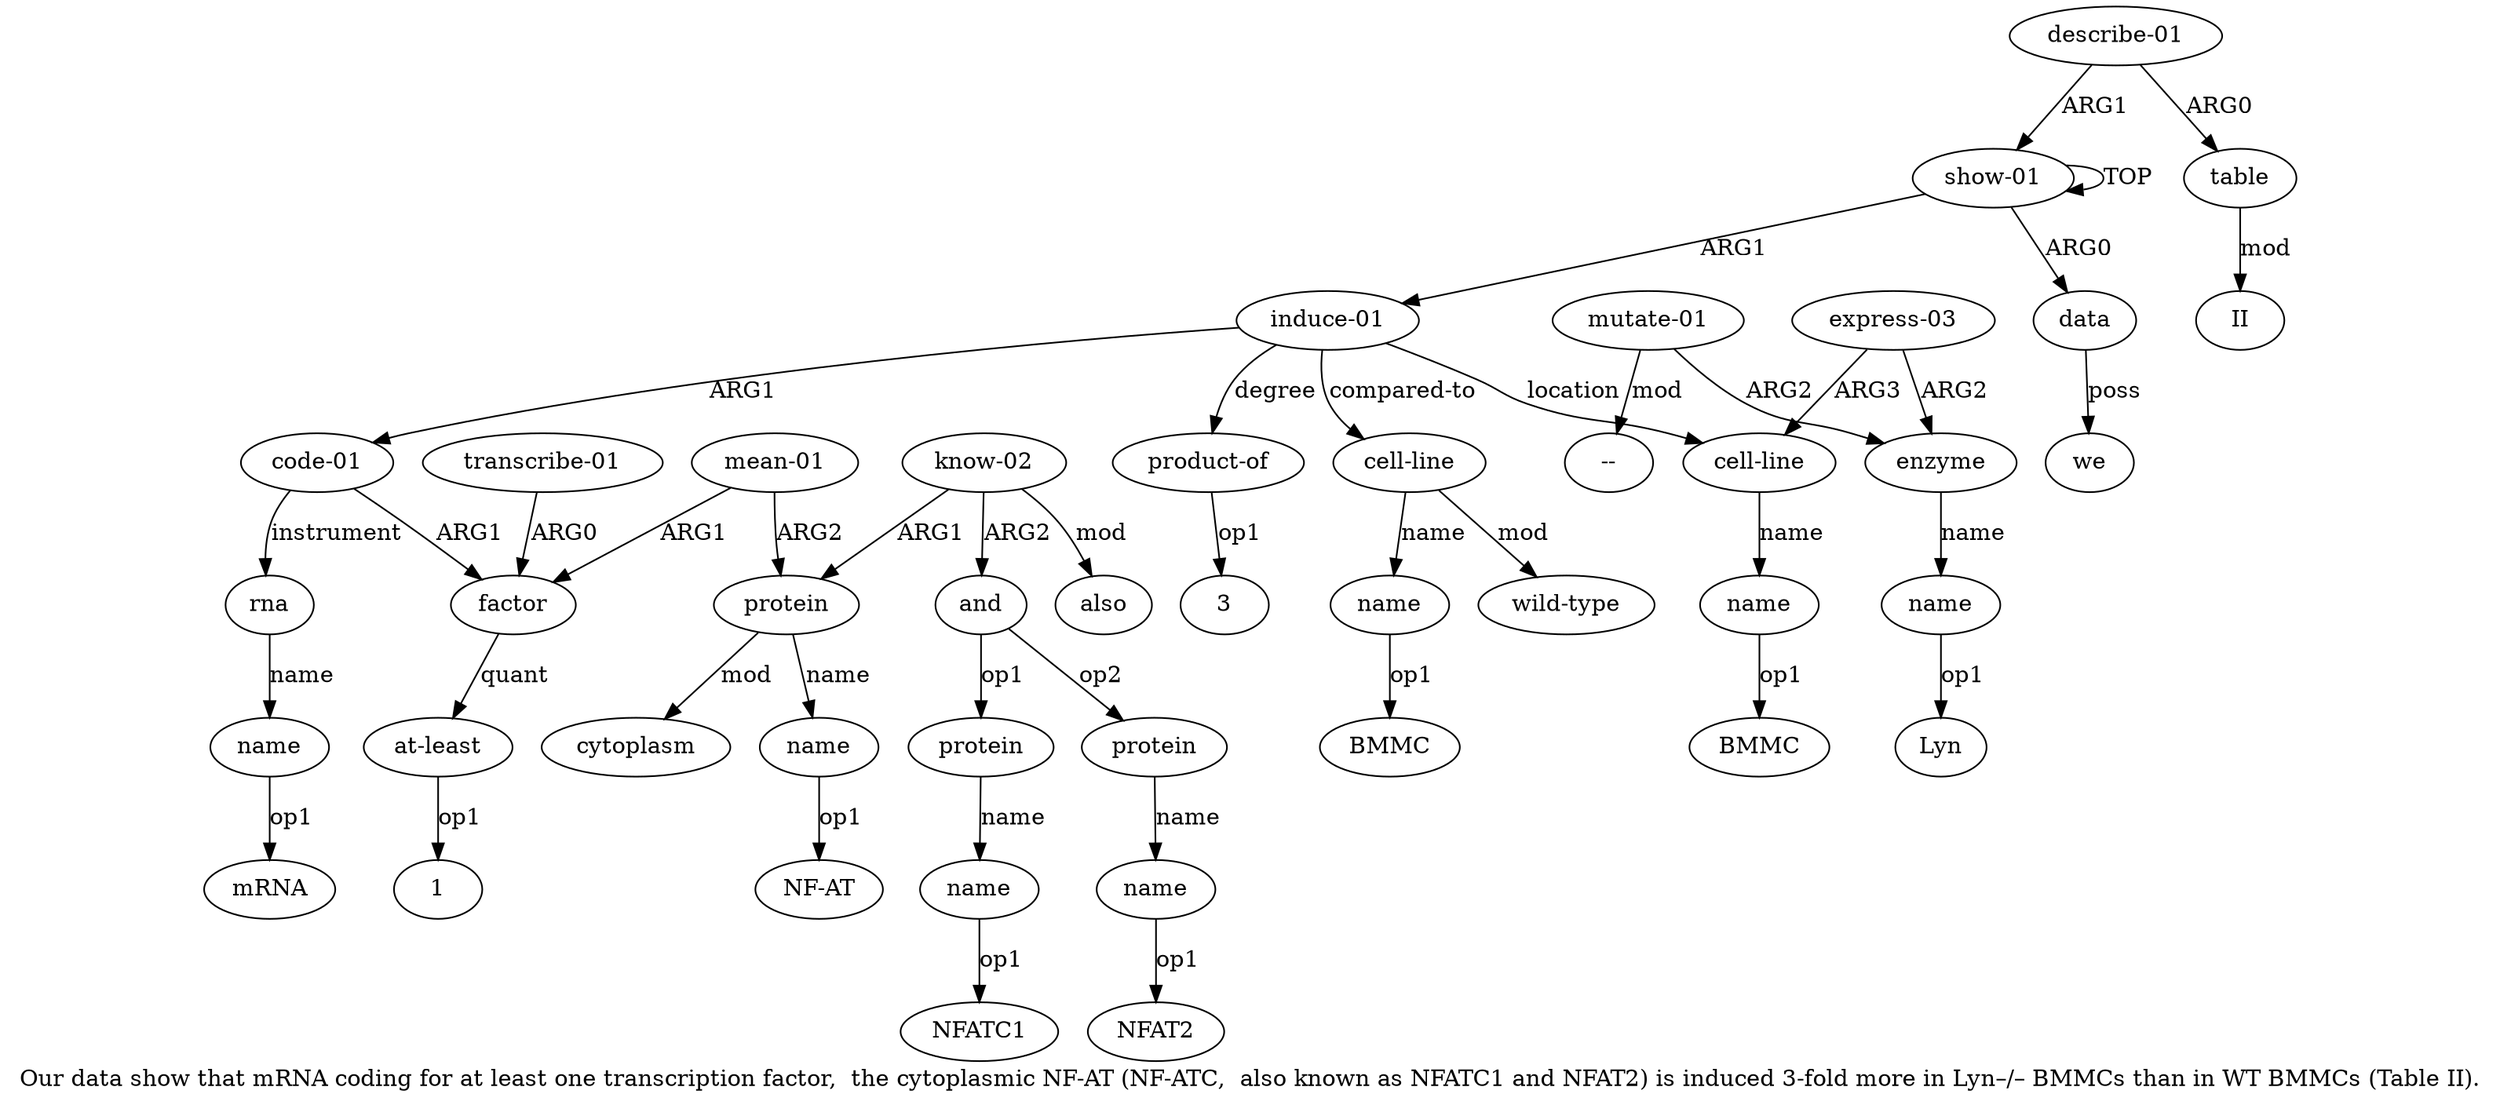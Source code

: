 digraph  {
	graph [label="Our data show that mRNA coding for at least one transcription factor,  the cytoplasmic NF-AT (NF-ATC,  also known as NFATC1 and \
NFAT2) is induced 3-fold more in Lyn–/– BMMCs than in WT BMMCs (Table II)."];
	node [label="\N"];
	a20	 [color=black,
		gold_ind=20,
		gold_label=name,
		label=name,
		test_ind=20,
		test_label=name];
	"a20 mRNA"	 [color=black,
		gold_ind=-1,
		gold_label=mRNA,
		label=mRNA,
		test_ind=-1,
		test_label=mRNA];
	a20 -> "a20 mRNA" [key=0,
	color=black,
	gold_label=op1,
	label=op1,
	test_label=op1];
a21 [color=black,
	gold_ind=21,
	gold_label="product-of",
	label="product-of",
	test_ind=21,
	test_label="product-of"];
"a21 3" [color=black,
	gold_ind=-1,
	gold_label=3,
	label=3,
	test_ind=-1,
	test_label=3];
a21 -> "a21 3" [key=0,
color=black,
gold_label=op1,
label=op1,
test_label=op1];
a22 [color=black,
gold_ind=22,
gold_label="cell-line",
label="cell-line",
test_ind=22,
test_label="cell-line"];
a23 [color=black,
gold_ind=23,
gold_label=name,
label=name,
test_ind=23,
test_label=name];
a22 -> a23 [key=0,
color=black,
gold_label=name,
label=name,
test_label=name];
"a23 BMMC" [color=black,
gold_ind=-1,
gold_label=BMMC,
label=BMMC,
test_ind=-1,
test_label=BMMC];
a23 -> "a23 BMMC" [key=0,
color=black,
gold_label=op1,
label=op1,
test_label=op1];
a24 [color=black,
gold_ind=24,
gold_label="express-03",
label="express-03",
test_ind=24,
test_label="express-03"];
a24 -> a22 [key=0,
color=black,
gold_label=ARG3,
label=ARG3,
test_label=ARG3];
a25 [color=black,
gold_ind=25,
gold_label=enzyme,
label=enzyme,
test_ind=25,
test_label=enzyme];
a24 -> a25 [key=0,
color=black,
gold_label=ARG2,
label=ARG2,
test_label=ARG2];
a26 [color=black,
gold_ind=26,
gold_label=name,
label=name,
test_ind=26,
test_label=name];
a25 -> a26 [key=0,
color=black,
gold_label=name,
label=name,
test_label=name];
"a26 Lyn" [color=black,
gold_ind=-1,
gold_label=Lyn,
label=Lyn,
test_ind=-1,
test_label=Lyn];
a26 -> "a26 Lyn" [key=0,
color=black,
gold_label=op1,
label=op1,
test_label=op1];
a27 [color=black,
gold_ind=27,
gold_label="mutate-01",
label="mutate-01",
test_ind=27,
test_label="mutate-01"];
a27 -> a25 [key=0,
color=black,
gold_label=ARG2,
label=ARG2,
test_label=ARG2];
"a27 --" [color=black,
gold_ind=-1,
gold_label="--",
label="--",
test_ind=-1,
test_label="--"];
a27 -> "a27 --" [key=0,
color=black,
gold_label=mod,
label=mod,
test_label=mod];
a28 [color=black,
gold_ind=28,
gold_label="cell-line",
label="cell-line",
test_ind=28,
test_label="cell-line"];
a29 [color=black,
gold_ind=29,
gold_label=name,
label=name,
test_ind=29,
test_label=name];
a28 -> a29 [key=0,
color=black,
gold_label=name,
label=name,
test_label=name];
a30 [color=black,
gold_ind=30,
gold_label="wild-type",
label="wild-type",
test_ind=30,
test_label="wild-type"];
a28 -> a30 [key=0,
color=black,
gold_label=mod,
label=mod,
test_label=mod];
"a29 BMMC" [color=black,
gold_ind=-1,
gold_label=BMMC,
label=BMMC,
test_ind=-1,
test_label=BMMC];
a29 -> "a29 BMMC" [key=0,
color=black,
gold_label=op1,
label=op1,
test_label=op1];
a31 [color=black,
gold_ind=31,
gold_label="describe-01",
label="describe-01",
test_ind=31,
test_label="describe-01"];
a32 [color=black,
gold_ind=32,
gold_label=table,
label=table,
test_ind=32,
test_label=table];
a31 -> a32 [key=0,
color=black,
gold_label=ARG0,
label=ARG0,
test_label=ARG0];
a0 [color=black,
gold_ind=0,
gold_label="show-01",
label="show-01",
test_ind=0,
test_label="show-01"];
a31 -> a0 [key=0,
color=black,
gold_label=ARG1,
label=ARG1,
test_label=ARG1];
"a7 1" [color=black,
gold_ind=-1,
gold_label=1,
label=1,
test_ind=-1,
test_label=1];
"a15 NFATC1" [color=black,
gold_ind=-1,
gold_label=NFATC1,
label=NFATC1,
test_ind=-1,
test_label=NFATC1];
"a32 II" [color=black,
gold_ind=-1,
gold_label=II,
label=II,
test_ind=-1,
test_label=II];
a32 -> "a32 II" [key=0,
color=black,
gold_label=mod,
label=mod,
test_label=mod];
a15 [color=black,
gold_ind=15,
gold_label=name,
label=name,
test_ind=15,
test_label=name];
a15 -> "a15 NFATC1" [key=0,
color=black,
gold_label=op1,
label=op1,
test_label=op1];
a14 [color=black,
gold_ind=14,
gold_label=protein,
label=protein,
test_ind=14,
test_label=protein];
a14 -> a15 [key=0,
color=black,
gold_label=name,
label=name,
test_label=name];
a17 [color=black,
gold_ind=17,
gold_label=name,
label=name,
test_ind=17,
test_label=name];
"a17 NFAT2" [color=black,
gold_ind=-1,
gold_label=NFAT2,
label=NFAT2,
test_ind=-1,
test_label=NFAT2];
a17 -> "a17 NFAT2" [key=0,
color=black,
gold_label=op1,
label=op1,
test_label=op1];
a16 [color=black,
gold_ind=16,
gold_label=protein,
label=protein,
test_ind=16,
test_label=protein];
a16 -> a17 [key=0,
color=black,
gold_label=name,
label=name,
test_label=name];
a11 [color=black,
gold_ind=11,
gold_label=cytoplasm,
label=cytoplasm,
test_ind=11,
test_label=cytoplasm];
a10 [color=black,
gold_ind=10,
gold_label=name,
label=name,
test_ind=10,
test_label=name];
"a10 NF-AT" [color=black,
gold_ind=-1,
gold_label="NF-AT",
label="NF-AT",
test_ind=-1,
test_label="NF-AT"];
a10 -> "a10 NF-AT" [key=0,
color=black,
gold_label=op1,
label=op1,
test_label=op1];
a13 [color=black,
gold_ind=13,
gold_label=and,
label=and,
test_ind=13,
test_label=and];
a13 -> a14 [key=0,
color=black,
gold_label=op1,
label=op1,
test_label=op1];
a13 -> a16 [key=0,
color=black,
gold_label=op2,
label=op2,
test_label=op2];
a12 [color=black,
gold_ind=12,
gold_label="know-02",
label="know-02",
test_ind=12,
test_label="know-02"];
a12 -> a13 [key=0,
color=black,
gold_label=ARG2,
label=ARG2,
test_label=ARG2];
a18 [color=black,
gold_ind=18,
gold_label=also,
label=also,
test_ind=18,
test_label=also];
a12 -> a18 [key=0,
color=black,
gold_label=mod,
label=mod,
test_label=mod];
a9 [color=black,
gold_ind=9,
gold_label=protein,
label=protein,
test_ind=9,
test_label=protein];
a12 -> a9 [key=0,
color=black,
gold_label=ARG1,
label=ARG1,
test_label=ARG1];
a19 [color=black,
gold_ind=19,
gold_label=rna,
label=rna,
test_ind=19,
test_label=rna];
a19 -> a20 [key=0,
color=black,
gold_label=name,
label=name,
test_label=name];
a1 [color=black,
gold_ind=1,
gold_label=data,
label=data,
test_ind=1,
test_label=data];
a2 [color=black,
gold_ind=2,
gold_label=we,
label=we,
test_ind=2,
test_label=we];
a1 -> a2 [key=0,
color=black,
gold_label=poss,
label=poss,
test_label=poss];
a0 -> a1 [key=0,
color=black,
gold_label=ARG0,
label=ARG0,
test_label=ARG0];
a0 -> a0 [key=0,
color=black,
gold_label=TOP,
label=TOP,
test_label=TOP];
a3 [color=black,
gold_ind=3,
gold_label="induce-01",
label="induce-01",
test_ind=3,
test_label="induce-01"];
a0 -> a3 [key=0,
color=black,
gold_label=ARG1,
label=ARG1,
test_label=ARG1];
a3 -> a21 [key=0,
color=black,
gold_label=degree,
label=degree,
test_label=degree];
a3 -> a22 [key=0,
color=black,
gold_label=location,
label=location,
test_label=location];
a3 -> a28 [key=0,
color=black,
gold_label="compared-to",
label="compared-to",
test_label="compared-to"];
a4 [color=black,
gold_ind=4,
gold_label="code-01",
label="code-01",
test_ind=4,
test_label="code-01"];
a3 -> a4 [key=0,
color=black,
gold_label=ARG1,
label=ARG1,
test_label=ARG1];
a5 [color=black,
gold_ind=5,
gold_label=factor,
label=factor,
test_ind=5,
test_label=factor];
a7 [color=black,
gold_ind=7,
gold_label="at-least",
label="at-least",
test_ind=7,
test_label="at-least"];
a5 -> a7 [key=0,
color=black,
gold_label=quant,
label=quant,
test_label=quant];
a4 -> a19 [key=0,
color=black,
gold_label=instrument,
label=instrument,
test_label=instrument];
a4 -> a5 [key=0,
color=black,
gold_label=ARG1,
label=ARG1,
test_label=ARG1];
a7 -> "a7 1" [key=0,
color=black,
gold_label=op1,
label=op1,
test_label=op1];
a6 [color=black,
gold_ind=6,
gold_label="transcribe-01",
label="transcribe-01",
test_ind=6,
test_label="transcribe-01"];
a6 -> a5 [key=0,
color=black,
gold_label=ARG0,
label=ARG0,
test_label=ARG0];
a9 -> a11 [key=0,
color=black,
gold_label=mod,
label=mod,
test_label=mod];
a9 -> a10 [key=0,
color=black,
gold_label=name,
label=name,
test_label=name];
a8 [color=black,
gold_ind=8,
gold_label="mean-01",
label="mean-01",
test_ind=8,
test_label="mean-01"];
a8 -> a5 [key=0,
color=black,
gold_label=ARG1,
label=ARG1,
test_label=ARG1];
a8 -> a9 [key=0,
color=black,
gold_label=ARG2,
label=ARG2,
test_label=ARG2];
}
